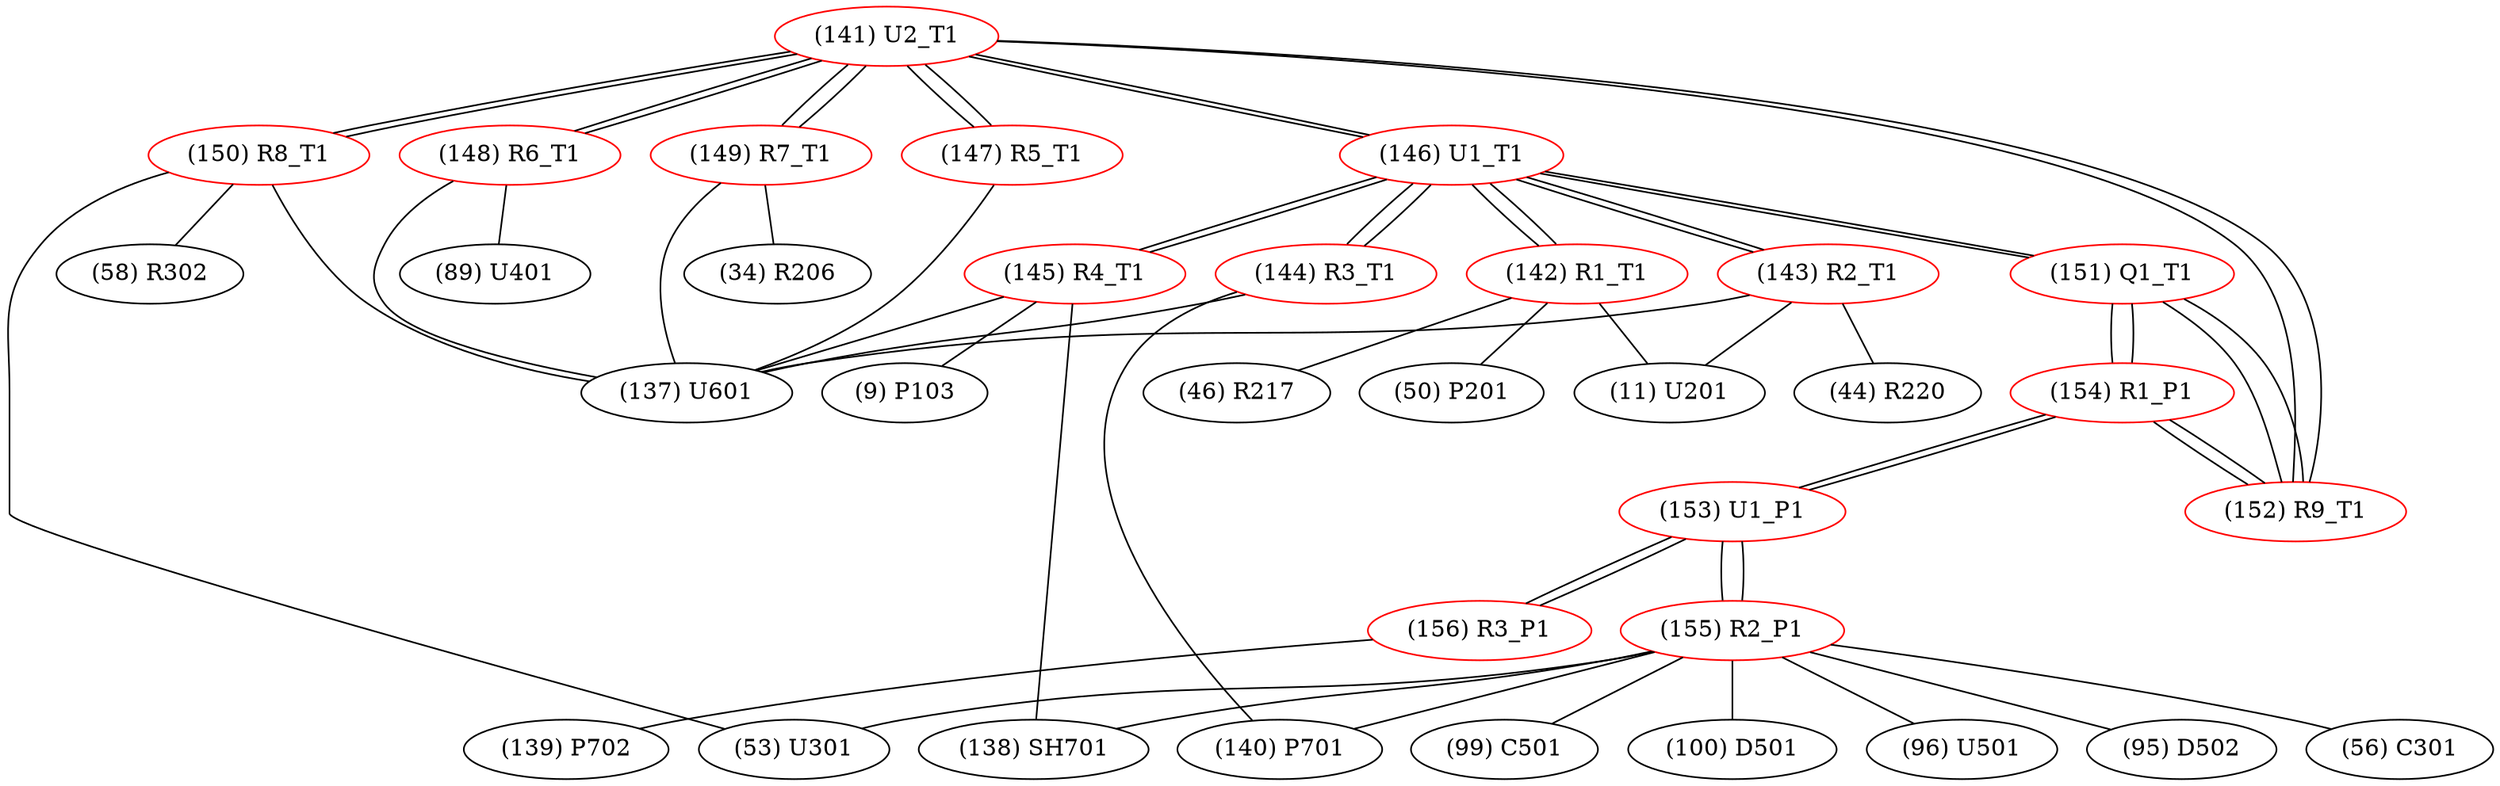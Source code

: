 graph {
	141 [label="(141) U2_T1" color=red]
	150 [label="(150) R8_T1"]
	149 [label="(149) R7_T1"]
	148 [label="(148) R6_T1"]
	147 [label="(147) R5_T1"]
	146 [label="(146) U1_T1"]
	152 [label="(152) R9_T1"]
	142 [label="(142) R1_T1" color=red]
	46 [label="(46) R217"]
	50 [label="(50) P201"]
	11 [label="(11) U201"]
	146 [label="(146) U1_T1"]
	143 [label="(143) R2_T1" color=red]
	11 [label="(11) U201"]
	44 [label="(44) R220"]
	137 [label="(137) U601"]
	146 [label="(146) U1_T1"]
	144 [label="(144) R3_T1" color=red]
	137 [label="(137) U601"]
	140 [label="(140) P701"]
	146 [label="(146) U1_T1"]
	145 [label="(145) R4_T1" color=red]
	137 [label="(137) U601"]
	138 [label="(138) SH701"]
	9 [label="(9) P103"]
	146 [label="(146) U1_T1"]
	146 [label="(146) U1_T1" color=red]
	141 [label="(141) U2_T1"]
	144 [label="(144) R3_T1"]
	143 [label="(143) R2_T1"]
	142 [label="(142) R1_T1"]
	151 [label="(151) Q1_T1"]
	145 [label="(145) R4_T1"]
	147 [label="(147) R5_T1" color=red]
	137 [label="(137) U601"]
	141 [label="(141) U2_T1"]
	148 [label="(148) R6_T1" color=red]
	137 [label="(137) U601"]
	89 [label="(89) U401"]
	141 [label="(141) U2_T1"]
	149 [label="(149) R7_T1" color=red]
	34 [label="(34) R206"]
	137 [label="(137) U601"]
	141 [label="(141) U2_T1"]
	150 [label="(150) R8_T1" color=red]
	53 [label="(53) U301"]
	137 [label="(137) U601"]
	58 [label="(58) R302"]
	141 [label="(141) U2_T1"]
	151 [label="(151) Q1_T1" color=red]
	146 [label="(146) U1_T1"]
	154 [label="(154) R1_P1"]
	152 [label="(152) R9_T1"]
	152 [label="(152) R9_T1" color=red]
	141 [label="(141) U2_T1"]
	154 [label="(154) R1_P1"]
	151 [label="(151) Q1_T1"]
	153 [label="(153) U1_P1" color=red]
	156 [label="(156) R3_P1"]
	155 [label="(155) R2_P1"]
	154 [label="(154) R1_P1"]
	154 [label="(154) R1_P1" color=red]
	152 [label="(152) R9_T1"]
	151 [label="(151) Q1_T1"]
	153 [label="(153) U1_P1"]
	155 [label="(155) R2_P1" color=red]
	140 [label="(140) P701"]
	99 [label="(99) C501"]
	100 [label="(100) D501"]
	96 [label="(96) U501"]
	95 [label="(95) D502"]
	138 [label="(138) SH701"]
	56 [label="(56) C301"]
	53 [label="(53) U301"]
	153 [label="(153) U1_P1"]
	156 [label="(156) R3_P1" color=red]
	139 [label="(139) P702"]
	153 [label="(153) U1_P1"]
	141 -- 150
	141 -- 149
	141 -- 148
	141 -- 147
	141 -- 146
	141 -- 152
	142 -- 46
	142 -- 50
	142 -- 11
	142 -- 146
	143 -- 11
	143 -- 44
	143 -- 137
	143 -- 146
	144 -- 137
	144 -- 140
	144 -- 146
	145 -- 137
	145 -- 138
	145 -- 9
	145 -- 146
	146 -- 141
	146 -- 144
	146 -- 143
	146 -- 142
	146 -- 151
	146 -- 145
	147 -- 137
	147 -- 141
	148 -- 137
	148 -- 89
	148 -- 141
	149 -- 34
	149 -- 137
	149 -- 141
	150 -- 53
	150 -- 137
	150 -- 58
	150 -- 141
	151 -- 146
	151 -- 154
	151 -- 152
	152 -- 141
	152 -- 154
	152 -- 151
	153 -- 156
	153 -- 155
	153 -- 154
	154 -- 152
	154 -- 151
	154 -- 153
	155 -- 140
	155 -- 99
	155 -- 100
	155 -- 96
	155 -- 95
	155 -- 138
	155 -- 56
	155 -- 53
	155 -- 153
	156 -- 139
	156 -- 153
}